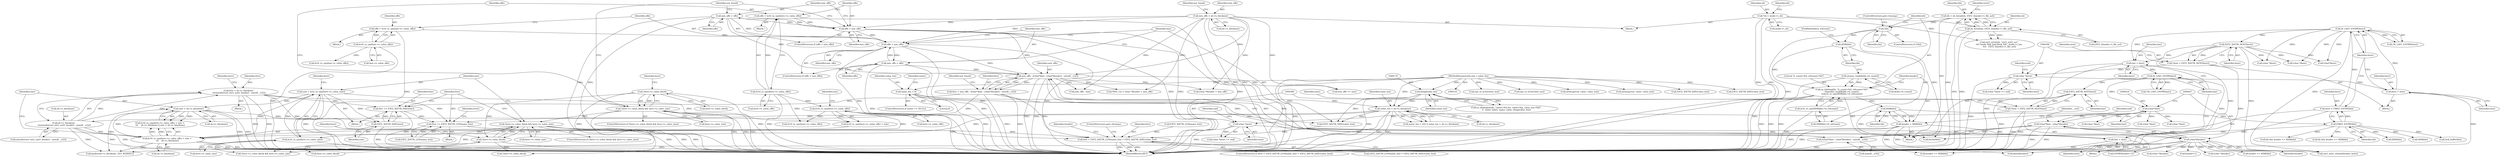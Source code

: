digraph "0_linux_be0726d33cb8f411945884664924bed3cb8c70ee_10@API" {
"1000515" [label="(Call,free += EXT2_XATTR_SIZE(size))"];
"1000517" [label="(Call,EXT2_XATTR_SIZE(size))"];
"1000509" [label="(Call,size > sb->s_blocksize)"];
"1000491" [label="(Call,size = le32_to_cpu(here->e_value_size))"];
"1000493" [label="(Call,le32_to_cpu(here->e_value_size))"];
"1000481" [label="(Call,!here->e_value_block && here->e_value_size)"];
"1000482" [label="(Call,!here->e_value_block)"];
"1000312" [label="(Call,!here->e_value_block)"];
"1000311" [label="(Call,!here->e_value_block && here->e_value_size)"];
"1000499" [label="(Call,le16_to_cpu(here->e_value_offs) + size > \n\t\t\t    sb->s_blocksize)"];
"1000501" [label="(Call,le16_to_cpu(here->e_value_offs))"];
"1000323" [label="(Call,le16_to_cpu(here->e_value_offs))"];
"1000435" [label="(Call,sb->s_blocksize -\n\t\t\tsizeof(struct ext2_xattr_header) - sizeof(__u32))"];
"1000195" [label="(Call,value_len > sb->s_blocksize)"];
"1000169" [label="(Call,(long)value_len)"];
"1000130" [label="(MethodParameterIn,size_t value_len)"];
"1000176" [label="(Call,value_len = 0)"];
"1000433" [label="(Call,free = sb->s_blocksize -\n\t\t\tsizeof(struct ext2_xattr_header) - sizeof(__u32))"];
"1000417" [label="(Call,free = min_offs - ((char*)last - (char*)header) - sizeof(__u32))"];
"1000419" [label="(Call,min_offs - ((char*)last - (char*)header) - sizeof(__u32))"];
"1000411" [label="(Call,min_offs = offs)"];
"1000408" [label="(Call,offs < min_offs)"];
"1000401" [label="(Call,offs = le16_to_cpu(last->e_value_offs))"];
"1000403" [label="(Call,le16_to_cpu(last->e_value_offs))"];
"1000331" [label="(Call,min_offs = offs)"];
"1000328" [label="(Call,offs < min_offs)"];
"1000321" [label="(Call,offs = le16_to_cpu(here->e_value_offs))"];
"1000152" [label="(Call,min_offs = sb->s_blocksize)"];
"1000421" [label="(Call,((char*)last - (char*)header) - sizeof(__u32))"];
"1000422" [label="(Call,(char*)last - (char*)header)"];
"1000423" [label="(Call,(char*)last)"];
"1000375" [label="(Call,IS_LAST_ENTRY(last))"];
"1000414" [label="(Call,last = next)"];
"1000385" [label="(Call,(char *)next)"];
"1000379" [label="(Call,*next = EXT2_XATTR_NEXT(last))"];
"1000381" [label="(Call,EXT2_XATTR_NEXT(last))"];
"1000370" [label="(Call,last = here)"];
"1000295" [label="(Call,IS_LAST_ENTRY(here))"];
"1000289" [label="(Call,here = FIRST_ENTRY(bh))"];
"1000291" [label="(Call,FIRST_ENTRY(bh))"];
"1000246" [label="(Call,HDR(bh))"];
"1000231" [label="(Call,ea_bdebug(bh, \"b_count=%d, refcount=%d\",\n\t\t\tatomic_read(&(bh->b_count)),\n\t\t\tle32_to_cpu(HDR(bh)->h_refcount)))"];
"1000241" [label="(Call,HDR(bh))"];
"1000228" [label="(Call,!bh)"];
"1000215" [label="(Call,bh = sb_bread(sb, EXT2_I(inode)->i_file_acl))"];
"1000217" [label="(Call,sb_bread(sb, EXT2_I(inode)->i_file_acl))"];
"1000134" [label="(Call,*sb = inode->i_sb)"];
"1000234" [label="(Call,atomic_read(&(bh->b_count)))"];
"1000239" [label="(Call,le32_to_cpu(HDR(bh)->h_refcount))"];
"1000367" [label="(Call,here = next)"];
"1000305" [label="(Call,(char *)next)"];
"1000299" [label="(Call,*next = EXT2_XATTR_NEXT(here))"];
"1000301" [label="(Call,EXT2_XATTR_NEXT(here))"];
"1000426" [label="(Call,(char*)header)"];
"1000244" [label="(Call,header = HDR(bh))"];
"1000519" [label="(Call,free += EXT2_XATTR_LEN(name_len))"];
"1000528" [label="(Call,free < EXT2_XATTR_LEN(name_len) + EXT2_XATTR_SIZE(value_len))"];
"1000376" [label="(Identifier,last)"];
"1000233" [label="(Literal,\"b_count=%d, refcount=%d\")"];
"1000980" [label="(Call,ext2_xattr_rehash(header, here))"];
"1001019" [label="(MethodReturn,RET)"];
"1000249" [label="(Identifier,end)"];
"1000527" [label="(ControlStructure,if (free < EXT2_XATTR_LEN(name_len) + EXT2_XATTR_SIZE(value_len)))"];
"1000429" [label="(Call,sizeof(__u32))"];
"1000482" [label="(Call,!here->e_value_block)"];
"1000402" [label="(Identifier,offs)"];
"1000911" [label="(Call,cpu_to_le32(value_len))"];
"1000925" [label="(Call,(char *)header)"];
"1000295" [label="(Call,IS_LAST_ENTRY(here))"];
"1000385" [label="(Call,(char *)next)"];
"1000154" [label="(Call,sb->s_blocksize)"];
"1000195" [label="(Call,value_len > sb->s_blocksize)"];
"1000416" [label="(Identifier,next)"];
"1000988" [label="(Call,HDR(bh))"];
"1000134" [label="(Call,*sb = inode->i_sb)"];
"1000135" [label="(Identifier,sb)"];
"1000708" [label="(Call,(char *)here)"];
"1000241" [label="(Call,HDR(bh))"];
"1000321" [label="(Call,offs = le16_to_cpu(here->e_value_offs))"];
"1000216" [label="(Identifier,bh)"];
"1000445" [label="(Identifier,here)"];
"1000231" [label="(Call,ea_bdebug(bh, \"b_count=%d, refcount=%d\",\n\t\t\tatomic_read(&(bh->b_count)),\n\t\t\tle32_to_cpu(HDR(bh)->h_refcount)))"];
"1000178" [label="(Literal,0)"];
"1000243" [label="(FieldIdentifier,h_refcount)"];
"1000242" [label="(Identifier,bh)"];
"1000415" [label="(Identifier,last)"];
"1000528" [label="(Call,free < EXT2_XATTR_LEN(name_len) + EXT2_XATTR_SIZE(value_len))"];
"1000301" [label="(Call,EXT2_XATTR_NEXT(here))"];
"1000219" [label="(Call,EXT2_I(inode)->i_file_acl)"];
"1000494" [label="(Call,here->e_value_size)"];
"1000486" [label="(Call,here->e_value_size)"];
"1000171" [label="(Identifier,value_len)"];
"1000792" [label="(Call,cpu_to_le32(value_len))"];
"1000330" [label="(Identifier,min_offs)"];
"1000404" [label="(Call,last->e_value_offs)"];
"1000487" [label="(Identifier,here)"];
"1000399" [label="(Block,)"];
"1000375" [label="(Call,IS_LAST_ENTRY(last))"];
"1000410" [label="(Identifier,min_offs)"];
"1000537" [label="(Identifier,header)"];
"1000500" [label="(Call,le16_to_cpu(here->e_value_offs) + size)"];
"1000214" [label="(Block,)"];
"1000230" [label="(ControlStructure,goto cleanup;)"];
"1000273" [label="(Call,ext2_error(sb, \"ext2_xattr_set\",\n\t\t\t\t\"inode %ld: bad block %d\", inode->i_ino, \n\t\t\t\t   EXT2_I(inode)->i_file_acl))"];
"1001009" [label="(Call,kfree(header))"];
"1000382" [label="(Identifier,last)"];
"1000480" [label="(ControlStructure,if (!here->e_value_block && here->e_value_size))"];
"1000412" [label="(Identifier,min_offs)"];
"1000305" [label="(Call,(char *)next)"];
"1000407" [label="(ControlStructure,if (offs < min_offs))"];
"1000959" [label="(Call,header+1)"];
"1000310" [label="(ControlStructure,if (!here->e_value_block && here->e_value_size))"];
"1000169" [label="(Call,(long)value_len)"];
"1000752" [label="(Call,*first_val = (char *)header + min_offs)"];
"1000510" [label="(Identifier,size)"];
"1000324" [label="(Call,here->e_value_offs)"];
"1000470" [label="(Block,)"];
"1000483" [label="(Call,here->e_value_block)"];
"1000501" [label="(Call,le16_to_cpu(here->e_value_offs))"];
"1000369" [label="(Identifier,next)"];
"1000533" [label="(Call,EXT2_XATTR_SIZE(value_len))"];
"1000755" [label="(Call,(char *)header)"];
"1000371" [label="(Identifier,last)"];
"1000136" [label="(Call,inode->i_sb)"];
"1000505" [label="(Identifier,size)"];
"1000316" [label="(Call,here->e_value_size)"];
"1000802" [label="(Call,memcpy(val, value, value_len))"];
"1000646" [label="(Call,kzalloc(sb->s_blocksize, GFP_KERNEL))"];
"1000968" [label="(Call,HDR(bh))"];
"1000419" [label="(Call,min_offs - ((char*)last - (char*)header) - sizeof(__u32))"];
"1000966" [label="(Call,header == HDR(bh))"];
"1000296" [label="(Identifier,here)"];
"1000229" [label="(Identifier,bh)"];
"1000196" [label="(Identifier,value_len)"];
"1000841" [label="(Call,le16_to_cpu(last->e_value_offs))"];
"1000432" [label="(Block,)"];
"1000379" [label="(Call,*next = EXT2_XATTR_NEXT(last))"];
"1000628" [label="(Call,(char *)last)"];
"1000312" [label="(Call,!here->e_value_block)"];
"1000999" [label="(Call,brelse(bh))"];
"1000742" [label="(Call,!here->e_value_block && here->e_value_size)"];
"1000218" [label="(Identifier,sb)"];
"1000417" [label="(Call,free = min_offs - ((char*)last - (char*)header) - sizeof(__u32))"];
"1000227" [label="(ControlStructure,if (!bh))"];
"1000435" [label="(Call,sb->s_blocksize -\n\t\t\tsizeof(struct ext2_xattr_header) - sizeof(__u32))"];
"1000439" [label="(Call,sizeof(struct ext2_xattr_header) - sizeof(__u32))"];
"1000245" [label="(Identifier,header)"];
"1000414" [label="(Call,last = next)"];
"1000299" [label="(Call,*next = EXT2_XATTR_NEXT(here))"];
"1000302" [label="(Identifier,here)"];
"1000418" [label="(Identifier,free)"];
"1000421" [label="(Call,((char*)last - (char*)header) - sizeof(__u32))"];
"1000234" [label="(Call,atomic_read(&(bh->b_count)))"];
"1000493" [label="(Call,le32_to_cpu(here->e_value_size))"];
"1000409" [label="(Identifier,offs)"];
"1000506" [label="(Call,sb->s_blocksize)"];
"1000762" [label="(Call,le16_to_cpu(here->e_value_offs))"];
"1000172" [label="(ControlStructure,if (value == NULL))"];
"1000481" [label="(Call,!here->e_value_block && here->e_value_size)"];
"1000403" [label="(Call,le16_to_cpu(last->e_value_offs))"];
"1000333" [label="(Identifier,offs)"];
"1000387" [label="(Identifier,next)"];
"1000430" [label="(Identifier,__u32)"];
"1000304" [label="(Call,(char *)next >= end)"];
"1000502" [label="(Call,here->e_value_offs)"];
"1000401" [label="(Call,offs = le16_to_cpu(last->e_value_offs))"];
"1000374" [label="(Call,!IS_LAST_ENTRY(last))"];
"1000524" [label="(Identifier,error)"];
"1000422" [label="(Call,(char*)last - (char*)header)"];
"1000224" [label="(Identifier,error)"];
"1000408" [label="(Call,offs < min_offs)"];
"1000319" [label="(Block,)"];
"1000228" [label="(Call,!bh)"];
"1000235" [label="(Call,&(bh->b_count))"];
"1000239" [label="(Call,le32_to_cpu(HDR(bh)->h_refcount))"];
"1000176" [label="(Call,value_len = 0)"];
"1000450" [label="(Identifier,not_found)"];
"1000519" [label="(Call,free += EXT2_XATTR_LEN(name_len))"];
"1000428" [label="(Identifier,header)"];
"1000411" [label="(Call,min_offs = offs)"];
"1000423" [label="(Call,(char*)last)"];
"1000130" [label="(MethodParameterIn,size_t value_len)"];
"1000516" [label="(Identifier,free)"];
"1000433" [label="(Call,free = sb->s_blocksize -\n\t\t\tsizeof(struct ext2_xattr_header) - sizeof(__u32))"];
"1000425" [label="(Identifier,last)"];
"1000177" [label="(Identifier,value_len)"];
"1000368" [label="(Identifier,here)"];
"1000331" [label="(Call,min_offs = offs)"];
"1000535" [label="(ControlStructure,goto cleanup;)"];
"1000191" [label="(Call,name_len > 255 || value_len > sb->s_blocksize)"];
"1000381" [label="(Call,EXT2_XATTR_NEXT(last))"];
"1000335" [label="(Identifier,not_found)"];
"1000754" [label="(Call,(char *)header + min_offs)"];
"1000498" [label="(Call,le16_to_cpu(here->e_value_offs) + size > \n\t\t\t    sb->s_blocksize || size > sb->s_blocksize)"];
"1000380" [label="(Identifier,next)"];
"1000367" [label="(Call,here = next)"];
"1001005" [label="(Call,header == HDR(bh))"];
"1000291" [label="(Call,FIRST_ENTRY(bh))"];
"1000503" [label="(Identifier,here)"];
"1000743" [label="(Call,!here->e_value_block)"];
"1000434" [label="(Identifier,free)"];
"1000413" [label="(Identifier,offs)"];
"1000329" [label="(Identifier,offs)"];
"1000388" [label="(Identifier,end)"];
"1000289" [label="(Call,here = FIRST_ENTRY(bh))"];
"1000550" [label="(Call,lock_buffer(bh))"];
"1000611" [label="(Call,(char *)here)"];
"1000215" [label="(Call,bh = sb_bread(sb, EXT2_I(inode)->i_file_acl))"];
"1000958" [label="(Call,ENTRY(header+1))"];
"1000181" [label="(Identifier,name)"];
"1000951" [label="(Call,memcpy(val, value, value_len))"];
"1000240" [label="(Call,HDR(bh)->h_refcount)"];
"1000880" [label="(Call,(char *)last)"];
"1000372" [label="(Identifier,here)"];
"1000530" [label="(Call,EXT2_XATTR_LEN(name_len) + EXT2_XATTR_SIZE(value_len))"];
"1000370" [label="(Call,last = here)"];
"1000163" [label="(Call,ea_idebug(inode, \"name=%d.%s, value=%p, value_len=%ld\",\n\t\t  name_index, name, value, (long)value_len))"];
"1000307" [label="(Identifier,next)"];
"1000217" [label="(Call,sb_bread(sb, EXT2_I(inode)->i_file_acl))"];
"1000919" [label="(Call,EXT2_XATTR_SIZE(value_len))"];
"1000529" [label="(Identifier,free)"];
"1000197" [label="(Call,sb->s_blocksize)"];
"1000322" [label="(Identifier,offs)"];
"1000928" [label="(Call,min_offs - size)"];
"1000420" [label="(Identifier,min_offs)"];
"1000152" [label="(Call,min_offs = sb->s_blocksize)"];
"1000153" [label="(Identifier,min_offs)"];
"1000327" [label="(ControlStructure,if (offs < min_offs))"];
"1000705" [label="(Call,(char *)last)"];
"1000887" [label="(Call,(char*)here)"];
"1000521" [label="(Call,EXT2_XATTR_LEN(name_len))"];
"1000518" [label="(Identifier,size)"];
"1000132" [label="(Block,)"];
"1000511" [label="(Call,sb->s_blocksize)"];
"1000141" [label="(Identifier,bh)"];
"1000308" [label="(Identifier,end)"];
"1000517" [label="(Call,EXT2_XATTR_SIZE(size))"];
"1000785" [label="(Call,EXT2_XATTR_SIZE(value_len))"];
"1000499" [label="(Call,le16_to_cpu(here->e_value_offs) + size > \n\t\t\t    sb->s_blocksize)"];
"1000377" [label="(Block,)"];
"1000520" [label="(Identifier,free)"];
"1000246" [label="(Call,HDR(bh))"];
"1000491" [label="(Call,size = le32_to_cpu(here->e_value_size))"];
"1000509" [label="(Call,size > sb->s_blocksize)"];
"1000515" [label="(Call,free += EXT2_XATTR_SIZE(size))"];
"1000436" [label="(Call,sb->s_blocksize)"];
"1000292" [label="(Identifier,bh)"];
"1000244" [label="(Call,header = HDR(bh))"];
"1000531" [label="(Call,EXT2_XATTR_LEN(name_len))"];
"1000159" [label="(Identifier,not_found)"];
"1000290" [label="(Identifier,here)"];
"1000247" [label="(Identifier,bh)"];
"1000328" [label="(Call,offs < min_offs)"];
"1000323" [label="(Call,le16_to_cpu(here->e_value_offs))"];
"1000317" [label="(Identifier,here)"];
"1000984" [label="(Call,bh && header == HDR(bh))"];
"1000232" [label="(Identifier,bh)"];
"1000824" [label="(Call,min_offs += size)"];
"1000313" [label="(Call,here->e_value_block)"];
"1000300" [label="(Identifier,next)"];
"1000492" [label="(Identifier,size)"];
"1000426" [label="(Call,(char*)header)"];
"1000332" [label="(Identifier,min_offs)"];
"1000384" [label="(Call,(char *)next >= end)"];
"1000294" [label="(Call,!IS_LAST_ENTRY(here))"];
"1000311" [label="(Call,!here->e_value_block && here->e_value_size)"];
"1000297" [label="(Block,)"];
"1000489" [label="(Block,)"];
"1000964" [label="(Call,bh && header == HDR(bh))"];
"1000515" -> "1000489"  [label="AST: "];
"1000515" -> "1000517"  [label="CFG: "];
"1000516" -> "1000515"  [label="AST: "];
"1000517" -> "1000515"  [label="AST: "];
"1000520" -> "1000515"  [label="CFG: "];
"1000515" -> "1001019"  [label="DDG: "];
"1000517" -> "1000515"  [label="DDG: "];
"1000433" -> "1000515"  [label="DDG: "];
"1000417" -> "1000515"  [label="DDG: "];
"1000515" -> "1000519"  [label="DDG: "];
"1000517" -> "1000518"  [label="CFG: "];
"1000518" -> "1000517"  [label="AST: "];
"1000517" -> "1001019"  [label="DDG: "];
"1000509" -> "1000517"  [label="DDG: "];
"1000491" -> "1000517"  [label="DDG: "];
"1000509" -> "1000498"  [label="AST: "];
"1000509" -> "1000511"  [label="CFG: "];
"1000510" -> "1000509"  [label="AST: "];
"1000511" -> "1000509"  [label="AST: "];
"1000498" -> "1000509"  [label="CFG: "];
"1000509" -> "1001019"  [label="DDG: "];
"1000509" -> "1001019"  [label="DDG: "];
"1000509" -> "1000498"  [label="DDG: "];
"1000509" -> "1000498"  [label="DDG: "];
"1000491" -> "1000509"  [label="DDG: "];
"1000499" -> "1000509"  [label="DDG: "];
"1000509" -> "1000646"  [label="DDG: "];
"1000491" -> "1000489"  [label="AST: "];
"1000491" -> "1000493"  [label="CFG: "];
"1000492" -> "1000491"  [label="AST: "];
"1000493" -> "1000491"  [label="AST: "];
"1000503" -> "1000491"  [label="CFG: "];
"1000491" -> "1001019"  [label="DDG: "];
"1000493" -> "1000491"  [label="DDG: "];
"1000491" -> "1000499"  [label="DDG: "];
"1000491" -> "1000500"  [label="DDG: "];
"1000493" -> "1000494"  [label="CFG: "];
"1000494" -> "1000493"  [label="AST: "];
"1000493" -> "1001019"  [label="DDG: "];
"1000481" -> "1000493"  [label="DDG: "];
"1000493" -> "1000742"  [label="DDG: "];
"1000481" -> "1000480"  [label="AST: "];
"1000481" -> "1000482"  [label="CFG: "];
"1000481" -> "1000486"  [label="CFG: "];
"1000482" -> "1000481"  [label="AST: "];
"1000486" -> "1000481"  [label="AST: "];
"1000492" -> "1000481"  [label="CFG: "];
"1000520" -> "1000481"  [label="CFG: "];
"1000481" -> "1001019"  [label="DDG: "];
"1000481" -> "1001019"  [label="DDG: "];
"1000481" -> "1001019"  [label="DDG: "];
"1000482" -> "1000481"  [label="DDG: "];
"1000311" -> "1000481"  [label="DDG: "];
"1000481" -> "1000742"  [label="DDG: "];
"1000482" -> "1000483"  [label="CFG: "];
"1000483" -> "1000482"  [label="AST: "];
"1000487" -> "1000482"  [label="CFG: "];
"1000482" -> "1001019"  [label="DDG: "];
"1000312" -> "1000482"  [label="DDG: "];
"1000482" -> "1000743"  [label="DDG: "];
"1000312" -> "1000311"  [label="AST: "];
"1000312" -> "1000313"  [label="CFG: "];
"1000313" -> "1000312"  [label="AST: "];
"1000317" -> "1000312"  [label="CFG: "];
"1000311" -> "1000312"  [label="CFG: "];
"1000312" -> "1001019"  [label="DDG: "];
"1000312" -> "1000311"  [label="DDG: "];
"1000312" -> "1000743"  [label="DDG: "];
"1000311" -> "1000310"  [label="AST: "];
"1000311" -> "1000316"  [label="CFG: "];
"1000316" -> "1000311"  [label="AST: "];
"1000322" -> "1000311"  [label="CFG: "];
"1000335" -> "1000311"  [label="CFG: "];
"1000311" -> "1001019"  [label="DDG: "];
"1000311" -> "1001019"  [label="DDG: "];
"1000311" -> "1001019"  [label="DDG: "];
"1000311" -> "1000742"  [label="DDG: "];
"1000499" -> "1000498"  [label="AST: "];
"1000499" -> "1000506"  [label="CFG: "];
"1000500" -> "1000499"  [label="AST: "];
"1000506" -> "1000499"  [label="AST: "];
"1000510" -> "1000499"  [label="CFG: "];
"1000498" -> "1000499"  [label="CFG: "];
"1000499" -> "1001019"  [label="DDG: "];
"1000499" -> "1001019"  [label="DDG: "];
"1000499" -> "1000498"  [label="DDG: "];
"1000499" -> "1000498"  [label="DDG: "];
"1000501" -> "1000499"  [label="DDG: "];
"1000435" -> "1000499"  [label="DDG: "];
"1000195" -> "1000499"  [label="DDG: "];
"1000499" -> "1000646"  [label="DDG: "];
"1000501" -> "1000500"  [label="AST: "];
"1000501" -> "1000502"  [label="CFG: "];
"1000502" -> "1000501"  [label="AST: "];
"1000505" -> "1000501"  [label="CFG: "];
"1000501" -> "1001019"  [label="DDG: "];
"1000501" -> "1000500"  [label="DDG: "];
"1000323" -> "1000501"  [label="DDG: "];
"1000501" -> "1000762"  [label="DDG: "];
"1000323" -> "1000321"  [label="AST: "];
"1000323" -> "1000324"  [label="CFG: "];
"1000324" -> "1000323"  [label="AST: "];
"1000321" -> "1000323"  [label="CFG: "];
"1000323" -> "1001019"  [label="DDG: "];
"1000323" -> "1000321"  [label="DDG: "];
"1000323" -> "1000762"  [label="DDG: "];
"1000435" -> "1000433"  [label="AST: "];
"1000435" -> "1000439"  [label="CFG: "];
"1000436" -> "1000435"  [label="AST: "];
"1000439" -> "1000435"  [label="AST: "];
"1000433" -> "1000435"  [label="CFG: "];
"1000435" -> "1001019"  [label="DDG: "];
"1000435" -> "1001019"  [label="DDG: "];
"1000435" -> "1000433"  [label="DDG: "];
"1000435" -> "1000433"  [label="DDG: "];
"1000195" -> "1000435"  [label="DDG: "];
"1000435" -> "1000646"  [label="DDG: "];
"1000195" -> "1000191"  [label="AST: "];
"1000195" -> "1000197"  [label="CFG: "];
"1000196" -> "1000195"  [label="AST: "];
"1000197" -> "1000195"  [label="AST: "];
"1000191" -> "1000195"  [label="CFG: "];
"1000195" -> "1001019"  [label="DDG: "];
"1000195" -> "1001019"  [label="DDG: "];
"1000195" -> "1000191"  [label="DDG: "];
"1000195" -> "1000191"  [label="DDG: "];
"1000169" -> "1000195"  [label="DDG: "];
"1000176" -> "1000195"  [label="DDG: "];
"1000130" -> "1000195"  [label="DDG: "];
"1000195" -> "1000533"  [label="DDG: "];
"1000195" -> "1000646"  [label="DDG: "];
"1000169" -> "1000163"  [label="AST: "];
"1000169" -> "1000171"  [label="CFG: "];
"1000170" -> "1000169"  [label="AST: "];
"1000171" -> "1000169"  [label="AST: "];
"1000163" -> "1000169"  [label="CFG: "];
"1000169" -> "1001019"  [label="DDG: "];
"1000169" -> "1000163"  [label="DDG: "];
"1000130" -> "1000169"  [label="DDG: "];
"1000169" -> "1000533"  [label="DDG: "];
"1000130" -> "1000125"  [label="AST: "];
"1000130" -> "1001019"  [label="DDG: "];
"1000130" -> "1000176"  [label="DDG: "];
"1000130" -> "1000533"  [label="DDG: "];
"1000130" -> "1000785"  [label="DDG: "];
"1000130" -> "1000792"  [label="DDG: "];
"1000130" -> "1000802"  [label="DDG: "];
"1000130" -> "1000911"  [label="DDG: "];
"1000130" -> "1000919"  [label="DDG: "];
"1000130" -> "1000951"  [label="DDG: "];
"1000176" -> "1000172"  [label="AST: "];
"1000176" -> "1000178"  [label="CFG: "];
"1000177" -> "1000176"  [label="AST: "];
"1000178" -> "1000176"  [label="AST: "];
"1000181" -> "1000176"  [label="CFG: "];
"1000176" -> "1001019"  [label="DDG: "];
"1000176" -> "1000533"  [label="DDG: "];
"1000433" -> "1000432"  [label="AST: "];
"1000434" -> "1000433"  [label="AST: "];
"1000445" -> "1000433"  [label="CFG: "];
"1000433" -> "1001019"  [label="DDG: "];
"1000433" -> "1001019"  [label="DDG: "];
"1000433" -> "1000519"  [label="DDG: "];
"1000433" -> "1000528"  [label="DDG: "];
"1000417" -> "1000214"  [label="AST: "];
"1000417" -> "1000419"  [label="CFG: "];
"1000418" -> "1000417"  [label="AST: "];
"1000419" -> "1000417"  [label="AST: "];
"1000450" -> "1000417"  [label="CFG: "];
"1000417" -> "1001019"  [label="DDG: "];
"1000417" -> "1001019"  [label="DDG: "];
"1000419" -> "1000417"  [label="DDG: "];
"1000419" -> "1000417"  [label="DDG: "];
"1000417" -> "1000519"  [label="DDG: "];
"1000417" -> "1000528"  [label="DDG: "];
"1000419" -> "1000421"  [label="CFG: "];
"1000420" -> "1000419"  [label="AST: "];
"1000421" -> "1000419"  [label="AST: "];
"1000419" -> "1001019"  [label="DDG: "];
"1000419" -> "1001019"  [label="DDG: "];
"1000411" -> "1000419"  [label="DDG: "];
"1000331" -> "1000419"  [label="DDG: "];
"1000152" -> "1000419"  [label="DDG: "];
"1000328" -> "1000419"  [label="DDG: "];
"1000408" -> "1000419"  [label="DDG: "];
"1000421" -> "1000419"  [label="DDG: "];
"1000419" -> "1000752"  [label="DDG: "];
"1000419" -> "1000754"  [label="DDG: "];
"1000419" -> "1000824"  [label="DDG: "];
"1000419" -> "1000928"  [label="DDG: "];
"1000411" -> "1000407"  [label="AST: "];
"1000411" -> "1000413"  [label="CFG: "];
"1000412" -> "1000411"  [label="AST: "];
"1000413" -> "1000411"  [label="AST: "];
"1000415" -> "1000411"  [label="CFG: "];
"1000411" -> "1001019"  [label="DDG: "];
"1000411" -> "1001019"  [label="DDG: "];
"1000411" -> "1000408"  [label="DDG: "];
"1000408" -> "1000411"  [label="DDG: "];
"1000408" -> "1000407"  [label="AST: "];
"1000408" -> "1000410"  [label="CFG: "];
"1000409" -> "1000408"  [label="AST: "];
"1000410" -> "1000408"  [label="AST: "];
"1000412" -> "1000408"  [label="CFG: "];
"1000415" -> "1000408"  [label="CFG: "];
"1000408" -> "1001019"  [label="DDG: "];
"1000408" -> "1001019"  [label="DDG: "];
"1000408" -> "1001019"  [label="DDG: "];
"1000401" -> "1000408"  [label="DDG: "];
"1000331" -> "1000408"  [label="DDG: "];
"1000152" -> "1000408"  [label="DDG: "];
"1000328" -> "1000408"  [label="DDG: "];
"1000401" -> "1000399"  [label="AST: "];
"1000401" -> "1000403"  [label="CFG: "];
"1000402" -> "1000401"  [label="AST: "];
"1000403" -> "1000401"  [label="AST: "];
"1000409" -> "1000401"  [label="CFG: "];
"1000401" -> "1001019"  [label="DDG: "];
"1000403" -> "1000401"  [label="DDG: "];
"1000403" -> "1000404"  [label="CFG: "];
"1000404" -> "1000403"  [label="AST: "];
"1000403" -> "1001019"  [label="DDG: "];
"1000403" -> "1000841"  [label="DDG: "];
"1000331" -> "1000327"  [label="AST: "];
"1000331" -> "1000333"  [label="CFG: "];
"1000332" -> "1000331"  [label="AST: "];
"1000333" -> "1000331"  [label="AST: "];
"1000335" -> "1000331"  [label="CFG: "];
"1000331" -> "1001019"  [label="DDG: "];
"1000331" -> "1001019"  [label="DDG: "];
"1000331" -> "1000328"  [label="DDG: "];
"1000328" -> "1000331"  [label="DDG: "];
"1000328" -> "1000327"  [label="AST: "];
"1000328" -> "1000330"  [label="CFG: "];
"1000329" -> "1000328"  [label="AST: "];
"1000330" -> "1000328"  [label="AST: "];
"1000332" -> "1000328"  [label="CFG: "];
"1000335" -> "1000328"  [label="CFG: "];
"1000328" -> "1001019"  [label="DDG: "];
"1000328" -> "1001019"  [label="DDG: "];
"1000328" -> "1001019"  [label="DDG: "];
"1000321" -> "1000328"  [label="DDG: "];
"1000152" -> "1000328"  [label="DDG: "];
"1000321" -> "1000319"  [label="AST: "];
"1000322" -> "1000321"  [label="AST: "];
"1000329" -> "1000321"  [label="CFG: "];
"1000321" -> "1001019"  [label="DDG: "];
"1000152" -> "1000132"  [label="AST: "];
"1000152" -> "1000154"  [label="CFG: "];
"1000153" -> "1000152"  [label="AST: "];
"1000154" -> "1000152"  [label="AST: "];
"1000159" -> "1000152"  [label="CFG: "];
"1000152" -> "1001019"  [label="DDG: "];
"1000152" -> "1001019"  [label="DDG: "];
"1000152" -> "1000752"  [label="DDG: "];
"1000152" -> "1000754"  [label="DDG: "];
"1000152" -> "1000824"  [label="DDG: "];
"1000152" -> "1000928"  [label="DDG: "];
"1000421" -> "1000429"  [label="CFG: "];
"1000422" -> "1000421"  [label="AST: "];
"1000429" -> "1000421"  [label="AST: "];
"1000421" -> "1001019"  [label="DDG: "];
"1000422" -> "1000421"  [label="DDG: "];
"1000422" -> "1000421"  [label="DDG: "];
"1000422" -> "1000426"  [label="CFG: "];
"1000423" -> "1000422"  [label="AST: "];
"1000426" -> "1000422"  [label="AST: "];
"1000430" -> "1000422"  [label="CFG: "];
"1000422" -> "1001019"  [label="DDG: "];
"1000422" -> "1001019"  [label="DDG: "];
"1000423" -> "1000422"  [label="DDG: "];
"1000426" -> "1000422"  [label="DDG: "];
"1000423" -> "1000425"  [label="CFG: "];
"1000424" -> "1000423"  [label="AST: "];
"1000425" -> "1000423"  [label="AST: "];
"1000427" -> "1000423"  [label="CFG: "];
"1000423" -> "1001019"  [label="DDG: "];
"1000375" -> "1000423"  [label="DDG: "];
"1000423" -> "1000628"  [label="DDG: "];
"1000423" -> "1000705"  [label="DDG: "];
"1000423" -> "1000880"  [label="DDG: "];
"1000375" -> "1000374"  [label="AST: "];
"1000375" -> "1000376"  [label="CFG: "];
"1000376" -> "1000375"  [label="AST: "];
"1000374" -> "1000375"  [label="CFG: "];
"1000375" -> "1000374"  [label="DDG: "];
"1000414" -> "1000375"  [label="DDG: "];
"1000370" -> "1000375"  [label="DDG: "];
"1000375" -> "1000381"  [label="DDG: "];
"1000414" -> "1000377"  [label="AST: "];
"1000414" -> "1000416"  [label="CFG: "];
"1000415" -> "1000414"  [label="AST: "];
"1000416" -> "1000414"  [label="AST: "];
"1000376" -> "1000414"  [label="CFG: "];
"1000414" -> "1001019"  [label="DDG: "];
"1000385" -> "1000414"  [label="DDG: "];
"1000385" -> "1000384"  [label="AST: "];
"1000385" -> "1000387"  [label="CFG: "];
"1000386" -> "1000385"  [label="AST: "];
"1000387" -> "1000385"  [label="AST: "];
"1000388" -> "1000385"  [label="CFG: "];
"1000385" -> "1001019"  [label="DDG: "];
"1000385" -> "1000384"  [label="DDG: "];
"1000379" -> "1000385"  [label="DDG: "];
"1000379" -> "1000377"  [label="AST: "];
"1000379" -> "1000381"  [label="CFG: "];
"1000380" -> "1000379"  [label="AST: "];
"1000381" -> "1000379"  [label="AST: "];
"1000386" -> "1000379"  [label="CFG: "];
"1000379" -> "1001019"  [label="DDG: "];
"1000381" -> "1000379"  [label="DDG: "];
"1000381" -> "1000382"  [label="CFG: "];
"1000382" -> "1000381"  [label="AST: "];
"1000381" -> "1001019"  [label="DDG: "];
"1000370" -> "1000214"  [label="AST: "];
"1000370" -> "1000372"  [label="CFG: "];
"1000371" -> "1000370"  [label="AST: "];
"1000372" -> "1000370"  [label="AST: "];
"1000376" -> "1000370"  [label="CFG: "];
"1000370" -> "1001019"  [label="DDG: "];
"1000295" -> "1000370"  [label="DDG: "];
"1000301" -> "1000370"  [label="DDG: "];
"1000295" -> "1000294"  [label="AST: "];
"1000295" -> "1000296"  [label="CFG: "];
"1000296" -> "1000295"  [label="AST: "];
"1000294" -> "1000295"  [label="CFG: "];
"1000295" -> "1000294"  [label="DDG: "];
"1000289" -> "1000295"  [label="DDG: "];
"1000367" -> "1000295"  [label="DDG: "];
"1000295" -> "1000301"  [label="DDG: "];
"1000295" -> "1000611"  [label="DDG: "];
"1000295" -> "1000708"  [label="DDG: "];
"1000295" -> "1000887"  [label="DDG: "];
"1000295" -> "1000980"  [label="DDG: "];
"1000289" -> "1000214"  [label="AST: "];
"1000289" -> "1000291"  [label="CFG: "];
"1000290" -> "1000289"  [label="AST: "];
"1000291" -> "1000289"  [label="AST: "];
"1000296" -> "1000289"  [label="CFG: "];
"1000289" -> "1001019"  [label="DDG: "];
"1000291" -> "1000289"  [label="DDG: "];
"1000291" -> "1000292"  [label="CFG: "];
"1000292" -> "1000291"  [label="AST: "];
"1000246" -> "1000291"  [label="DDG: "];
"1000291" -> "1000550"  [label="DDG: "];
"1000291" -> "1000964"  [label="DDG: "];
"1000291" -> "1000968"  [label="DDG: "];
"1000291" -> "1000984"  [label="DDG: "];
"1000291" -> "1000988"  [label="DDG: "];
"1000291" -> "1000999"  [label="DDG: "];
"1000246" -> "1000244"  [label="AST: "];
"1000246" -> "1000247"  [label="CFG: "];
"1000247" -> "1000246"  [label="AST: "];
"1000244" -> "1000246"  [label="CFG: "];
"1000246" -> "1000244"  [label="DDG: "];
"1000231" -> "1000246"  [label="DDG: "];
"1000246" -> "1000999"  [label="DDG: "];
"1000231" -> "1000214"  [label="AST: "];
"1000231" -> "1000239"  [label="CFG: "];
"1000232" -> "1000231"  [label="AST: "];
"1000233" -> "1000231"  [label="AST: "];
"1000234" -> "1000231"  [label="AST: "];
"1000239" -> "1000231"  [label="AST: "];
"1000245" -> "1000231"  [label="CFG: "];
"1000231" -> "1001019"  [label="DDG: "];
"1000231" -> "1001019"  [label="DDG: "];
"1000231" -> "1001019"  [label="DDG: "];
"1000241" -> "1000231"  [label="DDG: "];
"1000234" -> "1000231"  [label="DDG: "];
"1000239" -> "1000231"  [label="DDG: "];
"1000241" -> "1000240"  [label="AST: "];
"1000241" -> "1000242"  [label="CFG: "];
"1000242" -> "1000241"  [label="AST: "];
"1000243" -> "1000241"  [label="CFG: "];
"1000228" -> "1000241"  [label="DDG: "];
"1000228" -> "1000227"  [label="AST: "];
"1000228" -> "1000229"  [label="CFG: "];
"1000229" -> "1000228"  [label="AST: "];
"1000230" -> "1000228"  [label="CFG: "];
"1000232" -> "1000228"  [label="CFG: "];
"1000228" -> "1001019"  [label="DDG: "];
"1000215" -> "1000228"  [label="DDG: "];
"1000228" -> "1000999"  [label="DDG: "];
"1000215" -> "1000214"  [label="AST: "];
"1000215" -> "1000217"  [label="CFG: "];
"1000216" -> "1000215"  [label="AST: "];
"1000217" -> "1000215"  [label="AST: "];
"1000224" -> "1000215"  [label="CFG: "];
"1000215" -> "1001019"  [label="DDG: "];
"1000217" -> "1000215"  [label="DDG: "];
"1000217" -> "1000215"  [label="DDG: "];
"1000217" -> "1000219"  [label="CFG: "];
"1000218" -> "1000217"  [label="AST: "];
"1000219" -> "1000217"  [label="AST: "];
"1000217" -> "1001019"  [label="DDG: "];
"1000217" -> "1001019"  [label="DDG: "];
"1000134" -> "1000217"  [label="DDG: "];
"1000217" -> "1000273"  [label="DDG: "];
"1000217" -> "1000273"  [label="DDG: "];
"1000134" -> "1000132"  [label="AST: "];
"1000134" -> "1000136"  [label="CFG: "];
"1000135" -> "1000134"  [label="AST: "];
"1000136" -> "1000134"  [label="AST: "];
"1000141" -> "1000134"  [label="CFG: "];
"1000134" -> "1001019"  [label="DDG: "];
"1000134" -> "1001019"  [label="DDG: "];
"1000134" -> "1000273"  [label="DDG: "];
"1000234" -> "1000235"  [label="CFG: "];
"1000235" -> "1000234"  [label="AST: "];
"1000242" -> "1000234"  [label="CFG: "];
"1000234" -> "1001019"  [label="DDG: "];
"1000239" -> "1000240"  [label="CFG: "];
"1000240" -> "1000239"  [label="AST: "];
"1000239" -> "1001019"  [label="DDG: "];
"1000367" -> "1000297"  [label="AST: "];
"1000367" -> "1000369"  [label="CFG: "];
"1000368" -> "1000367"  [label="AST: "];
"1000369" -> "1000367"  [label="AST: "];
"1000296" -> "1000367"  [label="CFG: "];
"1000367" -> "1001019"  [label="DDG: "];
"1000305" -> "1000367"  [label="DDG: "];
"1000305" -> "1000304"  [label="AST: "];
"1000305" -> "1000307"  [label="CFG: "];
"1000306" -> "1000305"  [label="AST: "];
"1000307" -> "1000305"  [label="AST: "];
"1000308" -> "1000305"  [label="CFG: "];
"1000305" -> "1001019"  [label="DDG: "];
"1000305" -> "1000304"  [label="DDG: "];
"1000299" -> "1000305"  [label="DDG: "];
"1000299" -> "1000297"  [label="AST: "];
"1000299" -> "1000301"  [label="CFG: "];
"1000300" -> "1000299"  [label="AST: "];
"1000301" -> "1000299"  [label="AST: "];
"1000306" -> "1000299"  [label="CFG: "];
"1000299" -> "1001019"  [label="DDG: "];
"1000301" -> "1000299"  [label="DDG: "];
"1000301" -> "1000302"  [label="CFG: "];
"1000302" -> "1000301"  [label="AST: "];
"1000301" -> "1001019"  [label="DDG: "];
"1000301" -> "1000611"  [label="DDG: "];
"1000301" -> "1000708"  [label="DDG: "];
"1000301" -> "1000887"  [label="DDG: "];
"1000301" -> "1000980"  [label="DDG: "];
"1000426" -> "1000428"  [label="CFG: "];
"1000427" -> "1000426"  [label="AST: "];
"1000428" -> "1000426"  [label="AST: "];
"1000426" -> "1001019"  [label="DDG: "];
"1000244" -> "1000426"  [label="DDG: "];
"1000426" -> "1000755"  [label="DDG: "];
"1000426" -> "1000925"  [label="DDG: "];
"1000426" -> "1000958"  [label="DDG: "];
"1000426" -> "1000959"  [label="DDG: "];
"1000426" -> "1000966"  [label="DDG: "];
"1000426" -> "1000980"  [label="DDG: "];
"1000426" -> "1001005"  [label="DDG: "];
"1000426" -> "1001009"  [label="DDG: "];
"1000244" -> "1000214"  [label="AST: "];
"1000245" -> "1000244"  [label="AST: "];
"1000249" -> "1000244"  [label="CFG: "];
"1000244" -> "1001019"  [label="DDG: "];
"1000244" -> "1001019"  [label="DDG: "];
"1000244" -> "1001005"  [label="DDG: "];
"1000244" -> "1001009"  [label="DDG: "];
"1000519" -> "1000470"  [label="AST: "];
"1000519" -> "1000521"  [label="CFG: "];
"1000520" -> "1000519"  [label="AST: "];
"1000521" -> "1000519"  [label="AST: "];
"1000524" -> "1000519"  [label="CFG: "];
"1000521" -> "1000519"  [label="DDG: "];
"1000519" -> "1000528"  [label="DDG: "];
"1000528" -> "1000527"  [label="AST: "];
"1000528" -> "1000530"  [label="CFG: "];
"1000529" -> "1000528"  [label="AST: "];
"1000530" -> "1000528"  [label="AST: "];
"1000535" -> "1000528"  [label="CFG: "];
"1000537" -> "1000528"  [label="CFG: "];
"1000528" -> "1001019"  [label="DDG: "];
"1000528" -> "1001019"  [label="DDG: "];
"1000528" -> "1001019"  [label="DDG: "];
"1000531" -> "1000528"  [label="DDG: "];
"1000533" -> "1000528"  [label="DDG: "];
}
